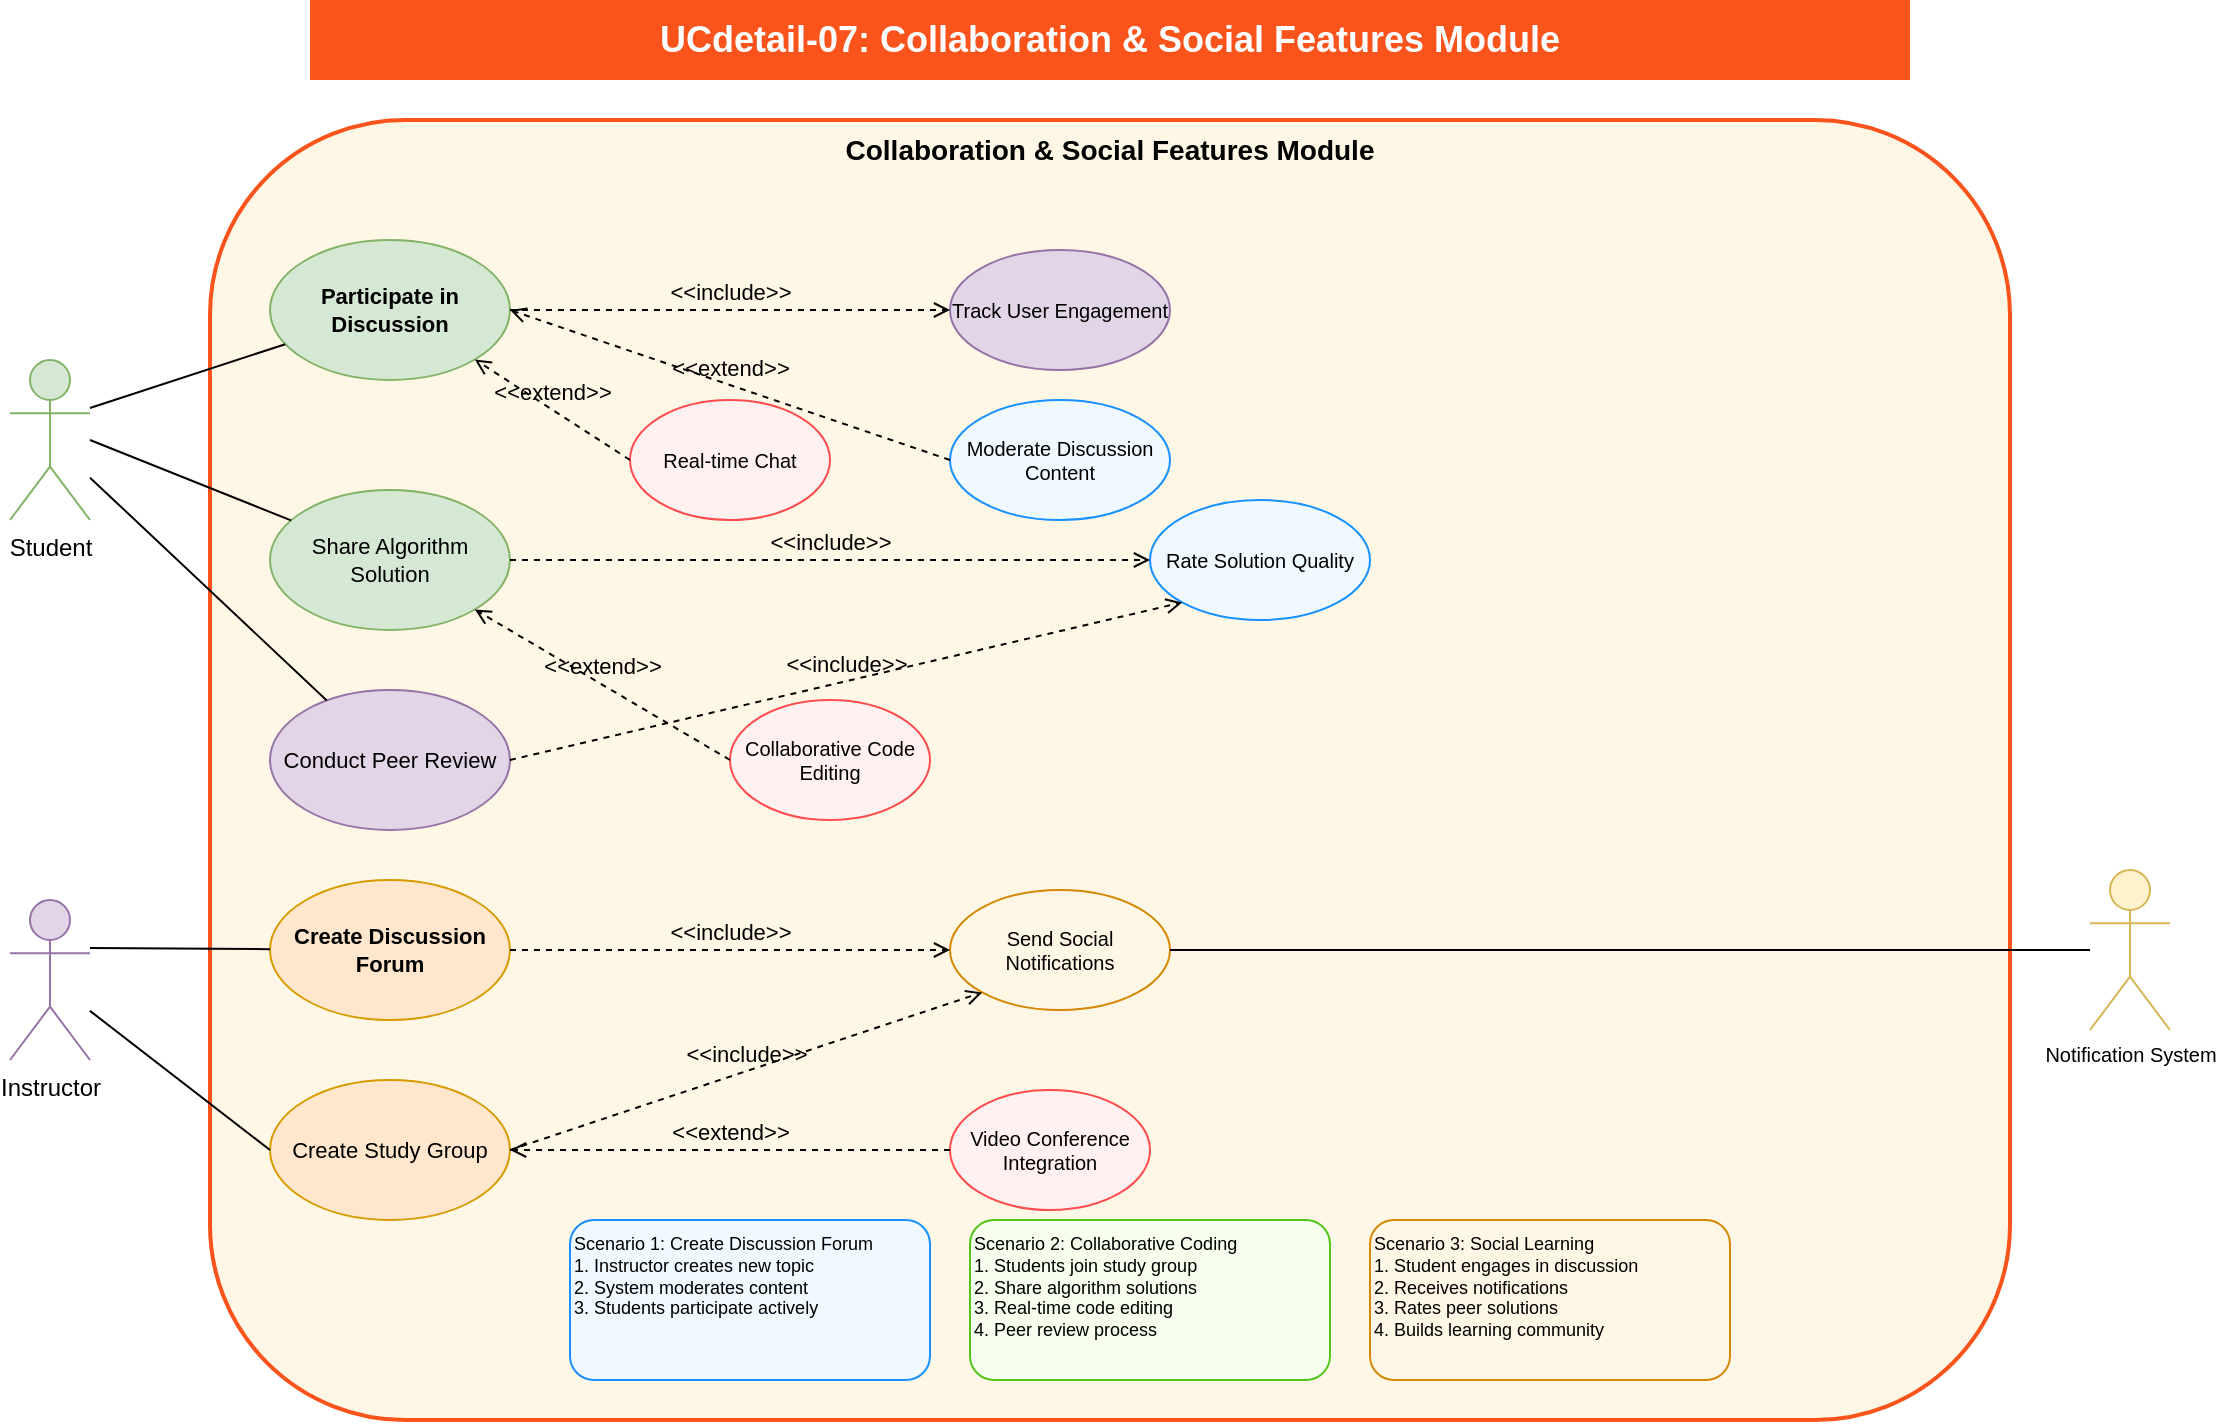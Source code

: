 <mxfile>
    <diagram name="UCdetail-07: Collaboration &amp; Social Features" id="ucdetail-07">
        <mxGraphModel dx="1176" dy="854" grid="1" gridSize="10" guides="1" tooltips="1" connect="1" arrows="1" fold="1" page="1" pageScale="1" pageWidth="1200" pageHeight="800" math="0" shadow="0">
            <root>
                <mxCell id="0"/>
                <mxCell id="1" parent="0"/>
                <mxCell id="title" value="UCdetail-07: Collaboration &amp; Social Features Module" style="text;html=1;align=center;verticalAlign=middle;whiteSpace=wrap;rounded=0;fontSize=18;fontStyle=1;fillColor=#fa541c;fontColor=#ffffff" parent="1" vertex="1">
                    <mxGeometry x="200" y="20" width="800" height="40" as="geometry"/>
                </mxCell>
                <mxCell id="system-boundary" value="Collaboration &amp; Social Features Module" style="rounded=1;whiteSpace=wrap;html=1;fontSize=14;fontStyle=1;fillColor=#fff7e6;strokeColor=#fa541c;strokeWidth=2;verticalAlign=top" parent="1" vertex="1">
                    <mxGeometry x="150" y="80" width="900" height="650" as="geometry"/>
                </mxCell>
                <mxCell id="student" value="Student" style="shape=umlActor;verticalLabelPosition=bottom;verticalAlign=top;html=1;outlineConnect=0;fontSize=12;fillColor=#d5e8d4;strokeColor=#82b366" parent="1" vertex="1">
                    <mxGeometry x="50" y="200" width="40" height="80" as="geometry"/>
                </mxCell>
                <mxCell id="instructor" value="Instructor" style="shape=umlActor;verticalLabelPosition=bottom;verticalAlign=top;html=1;outlineConnect=0;fontSize=12;fillColor=#e1d5e7;strokeColor=#9673a6" parent="1" vertex="1">
                    <mxGeometry x="50" y="470" width="40" height="80" as="geometry"/>
                </mxCell>
                <mxCell id="notification-system" value="Notification System" style="shape=umlActor;verticalLabelPosition=bottom;verticalAlign=top;html=1;outlineConnect=0;fontSize=10;fillColor=#fff2cc;strokeColor=#d6b656" parent="1" vertex="1">
                    <mxGeometry x="1090" y="455" width="40" height="80" as="geometry"/>
                </mxCell>
                <mxCell id="create-discussion" value="Create Discussion Forum" style="ellipse;whiteSpace=wrap;html=1;fontSize=11;fillColor=#ffe6cc;strokeColor=#d79b00;fontStyle=1" parent="1" vertex="1">
                    <mxGeometry x="180" y="460" width="120" height="70" as="geometry"/>
                </mxCell>
                <mxCell id="participate-discussion" value="Participate in Discussion" style="ellipse;whiteSpace=wrap;html=1;fontSize=11;fillColor=#d5e8d4;strokeColor=#82b366;fontStyle=1" parent="1" vertex="1">
                    <mxGeometry x="180" y="140" width="120" height="70" as="geometry"/>
                </mxCell>
                <mxCell id="share-solution" value="Share Algorithm Solution" style="ellipse;whiteSpace=wrap;html=1;fontSize=11;fillColor=#d5e8d4;strokeColor=#82b366" parent="1" vertex="1">
                    <mxGeometry x="180" y="265" width="120" height="70" as="geometry"/>
                </mxCell>
                <mxCell id="peer-review" value="Conduct Peer Review" style="ellipse;whiteSpace=wrap;html=1;fontSize=11;fillColor=#e1d5e7;strokeColor=#9673a6" parent="1" vertex="1">
                    <mxGeometry x="180" y="365" width="120" height="70" as="geometry"/>
                </mxCell>
                <mxCell id="create-study-group" value="Create Study Group" style="ellipse;whiteSpace=wrap;html=1;fontSize=11;fillColor=#ffe6cc;strokeColor=#d79b00" parent="1" vertex="1">
                    <mxGeometry x="180" y="560" width="120" height="70" as="geometry"/>
                </mxCell>
                <mxCell id="moderate-content" value="Moderate Discussion Content" style="ellipse;whiteSpace=wrap;html=1;fontSize=10;fillColor=#f0f9ff;strokeColor=#1890ff" parent="1" vertex="1">
                    <mxGeometry x="520" y="220" width="110" height="60" as="geometry"/>
                </mxCell>
                <mxCell id="rate-solution" value="Rate Solution Quality" style="ellipse;whiteSpace=wrap;html=1;fontSize=10;fillColor=#f0f9ff;strokeColor=#1890ff" parent="1" vertex="1">
                    <mxGeometry x="620" y="270" width="110" height="60" as="geometry"/>
                </mxCell>
                <mxCell id="send-notifications" value="Send Social Notifications" style="ellipse;whiteSpace=wrap;html=1;fontSize=10;fillColor=#fff7e6;strokeColor=#d48806" parent="1" vertex="1">
                    <mxGeometry x="520" y="465" width="110" height="60" as="geometry"/>
                </mxCell>
                <mxCell id="track-engagement" value="Track User Engagement" style="ellipse;whiteSpace=wrap;html=1;fontSize=10;fillColor=#e1d5e7;strokeColor=#9673a6" parent="1" vertex="1">
                    <mxGeometry x="520" y="145" width="110" height="60" as="geometry"/>
                </mxCell>
                <mxCell id="real-time-chat" value="Real-time Chat" style="ellipse;whiteSpace=wrap;html=1;fontSize=10;fillColor=#fff1f0;strokeColor=#ff4d4f" parent="1" vertex="1">
                    <mxGeometry x="360" y="220" width="100" height="60" as="geometry"/>
                </mxCell>
                <mxCell id="code-collaboration" value="Collaborative Code Editing" style="ellipse;whiteSpace=wrap;html=1;fontSize=10;fillColor=#fff1f0;strokeColor=#ff4d4f" parent="1" vertex="1">
                    <mxGeometry x="410" y="370" width="100" height="60" as="geometry"/>
                </mxCell>
                <mxCell id="video-conference" value="Video Conference Integration" style="ellipse;whiteSpace=wrap;html=1;fontSize=10;fillColor=#fff1f0;strokeColor=#ff4d4f" parent="1" vertex="1">
                    <mxGeometry x="520" y="565" width="100" height="60" as="geometry"/>
                </mxCell>
                <mxCell id="student-participate" value="" style="endArrow=none;html=1;rounded=0;fontSize=12;startSize=8;endSize=8;exitX=1;exitY=0.3;" parent="1" source="student" target="participate-discussion" edge="1">
                    <mxGeometry width="50" height="50" relative="1" as="geometry">
                        <mxPoint x="400" y="400" as="sourcePoint"/>
                        <mxPoint x="450" y="350" as="targetPoint"/>
                    </mxGeometry>
                </mxCell>
                <mxCell id="student-share" value="" style="endArrow=none;html=1;rounded=0;fontSize=12;startSize=8;endSize=8;exitX=1;exitY=0.5;" parent="1" source="student" target="share-solution" edge="1">
                    <mxGeometry width="50" height="50" relative="1" as="geometry">
                        <mxPoint x="400" y="400" as="sourcePoint"/>
                        <mxPoint x="450" y="350" as="targetPoint"/>
                    </mxGeometry>
                </mxCell>
                <mxCell id="instructor-create" value="" style="endArrow=none;html=1;rounded=0;fontSize=12;startSize=8;endSize=8;exitX=1;exitY=0.3;" parent="1" source="instructor" target="create-discussion" edge="1">
                    <mxGeometry width="50" height="50" relative="1" as="geometry">
                        <mxPoint x="400" y="400" as="sourcePoint"/>
                        <mxPoint x="450" y="350" as="targetPoint"/>
                    </mxGeometry>
                </mxCell>
                <mxCell id="instructor-review" value="" style="endArrow=none;html=1;rounded=0;fontSize=12;startSize=8;endSize=8;" parent="1" source="student" target="peer-review" edge="1">
                    <mxGeometry width="50" height="50" relative="1" as="geometry">
                        <mxPoint x="400" y="400" as="sourcePoint"/>
                        <mxPoint x="450" y="350" as="targetPoint"/>
                    </mxGeometry>
                </mxCell>
                <mxCell id="notification-connection" value="" style="endArrow=none;html=1;rounded=0;fontSize=12;startSize=8;endSize=8;exitX=0;exitY=0.5;" parent="1" source="notification-system" target="send-notifications" edge="1">
                    <mxGeometry width="50" height="50" relative="1" as="geometry">
                        <mxPoint x="400" y="400" as="sourcePoint"/>
                        <mxPoint x="450" y="350" as="targetPoint"/>
                    </mxGeometry>
                </mxCell>
                <mxCell id="scenario-discussion" value="Scenario 1: Create Discussion Forum&#xa;1. Instructor creates new topic&#xa;2. System moderates content&#xa;3. Students participate actively" style="rounded=1;whiteSpace=wrap;html=1;fontSize=9;align=left;verticalAlign=top;fillColor=#f0f9ff;strokeColor=#1890ff" parent="1" vertex="1">
                    <mxGeometry x="330" y="630" width="180" height="80" as="geometry"/>
                </mxCell>
                <mxCell id="scenario-collaboration" value="Scenario 2: Collaborative Coding&#xa;1. Students join study group&#xa;2. Share algorithm solutions&#xa;3. Real-time code editing&#xa;4. Peer review process" style="rounded=1;whiteSpace=wrap;html=1;fontSize=9;align=left;verticalAlign=top;fillColor=#f6ffed;strokeColor=#52c41a" parent="1" vertex="1">
                    <mxGeometry x="530" y="630" width="180" height="80" as="geometry"/>
                </mxCell>
                <mxCell id="scenario-social" value="Scenario 3: Social Learning&#xa;1. Student engages in discussion&#xa;2. Receives notifications&#xa;3. Rates peer solutions&#xa;4. Builds learning community" style="rounded=1;whiteSpace=wrap;html=1;fontSize=9;align=left;verticalAlign=top;fillColor=#fff7e6;strokeColor=#d48806" parent="1" vertex="1">
                    <mxGeometry x="730" y="630" width="180" height="80" as="geometry"/>
                </mxCell>
                <mxCell id="2" value="&amp;lt;&amp;lt;include&amp;gt;&amp;gt;" style="html=1;verticalAlign=bottom;labelBackgroundColor=none;endArrow=open;endFill=0;dashed=1;exitX=1;exitY=0.5;exitDx=0;exitDy=0;entryX=0;entryY=0.5;entryDx=0;entryDy=0;" edge="1" parent="1" source="create-discussion" target="send-notifications">
                    <mxGeometry width="160" relative="1" as="geometry">
                        <mxPoint x="380" y="360" as="sourcePoint"/>
                        <mxPoint x="540" y="360" as="targetPoint"/>
                    </mxGeometry>
                </mxCell>
                <mxCell id="3" value="&amp;lt;&amp;lt;include&amp;gt;&amp;gt;" style="html=1;verticalAlign=bottom;labelBackgroundColor=none;endArrow=open;endFill=0;dashed=1;exitX=1;exitY=0.5;exitDx=0;exitDy=0;entryX=0;entryY=0.5;entryDx=0;entryDy=0;" edge="1" parent="1" source="participate-discussion" target="track-engagement">
                    <mxGeometry width="160" relative="1" as="geometry">
                        <mxPoint x="310" y="435" as="sourcePoint"/>
                        <mxPoint x="610" y="435" as="targetPoint"/>
                    </mxGeometry>
                </mxCell>
                <mxCell id="4" value="&amp;lt;&amp;lt;extend&amp;gt;&amp;gt;" style="html=1;verticalAlign=bottom;labelBackgroundColor=none;endArrow=open;endFill=0;dashed=1;entryX=1;entryY=1;entryDx=0;entryDy=0;exitX=0;exitY=0.5;exitDx=0;exitDy=0;" edge="1" parent="1" source="real-time-chat" target="participate-discussion">
                    <mxGeometry width="160" relative="1" as="geometry">
                        <mxPoint x="460" y="360" as="sourcePoint"/>
                        <mxPoint x="620" y="360" as="targetPoint"/>
                    </mxGeometry>
                </mxCell>
                <mxCell id="5" value="&amp;lt;&amp;lt;include&amp;gt;&amp;gt;" style="html=1;verticalAlign=bottom;labelBackgroundColor=none;endArrow=open;endFill=0;dashed=1;exitX=1;exitY=0.5;exitDx=0;exitDy=0;entryX=0;entryY=0.5;entryDx=0;entryDy=0;" edge="1" parent="1" source="share-solution" target="rate-solution">
                    <mxGeometry width="160" relative="1" as="geometry">
                        <mxPoint x="310" y="185" as="sourcePoint"/>
                        <mxPoint x="530" y="185" as="targetPoint"/>
                    </mxGeometry>
                </mxCell>
                <mxCell id="6" value="&amp;lt;&amp;lt;include&amp;gt;&amp;gt;" style="html=1;verticalAlign=bottom;labelBackgroundColor=none;endArrow=open;endFill=0;dashed=1;exitX=1;exitY=0.5;exitDx=0;exitDy=0;entryX=0;entryY=1;entryDx=0;entryDy=0;" edge="1" parent="1" source="peer-review" target="rate-solution">
                    <mxGeometry width="160" relative="1" as="geometry">
                        <mxPoint x="310" y="310" as="sourcePoint"/>
                        <mxPoint x="530" y="310" as="targetPoint"/>
                    </mxGeometry>
                </mxCell>
                <mxCell id="7" value="&amp;lt;&amp;lt;extend&amp;gt;&amp;gt;" style="html=1;verticalAlign=bottom;labelBackgroundColor=none;endArrow=open;endFill=0;dashed=1;entryX=1;entryY=1;entryDx=0;entryDy=0;exitX=0;exitY=0.5;exitDx=0;exitDy=0;" edge="1" parent="1" source="code-collaboration" target="share-solution">
                    <mxGeometry width="160" relative="1" as="geometry">
                        <mxPoint x="420" y="240" as="sourcePoint"/>
                        <mxPoint x="293" y="209" as="targetPoint"/>
                    </mxGeometry>
                </mxCell>
                <mxCell id="8" value="" style="endArrow=none;html=1;rounded=0;fontSize=12;startSize=8;endSize=8;entryX=0;entryY=0.5;entryDx=0;entryDy=0;" edge="1" parent="1" source="instructor" target="create-study-group">
                    <mxGeometry width="50" height="50" relative="1" as="geometry">
                        <mxPoint x="100" y="504" as="sourcePoint"/>
                        <mxPoint x="190" y="505" as="targetPoint"/>
                    </mxGeometry>
                </mxCell>
                <mxCell id="10" value="&amp;lt;&amp;lt;include&amp;gt;&amp;gt;" style="html=1;verticalAlign=bottom;labelBackgroundColor=none;endArrow=open;endFill=0;dashed=1;exitX=1;exitY=0.5;exitDx=0;exitDy=0;entryX=0;entryY=1;entryDx=0;entryDy=0;" edge="1" parent="1" source="create-study-group" target="send-notifications">
                    <mxGeometry width="160" relative="1" as="geometry">
                        <mxPoint x="310" y="505" as="sourcePoint"/>
                        <mxPoint x="530" y="505" as="targetPoint"/>
                    </mxGeometry>
                </mxCell>
                <mxCell id="11" value="&amp;lt;&amp;lt;extend&amp;gt;&amp;gt;" style="html=1;verticalAlign=bottom;labelBackgroundColor=none;endArrow=open;endFill=0;dashed=1;entryX=1;entryY=0.5;entryDx=0;entryDy=0;exitX=0;exitY=0.5;exitDx=0;exitDy=0;" edge="1" parent="1" source="video-conference" target="create-study-group">
                    <mxGeometry width="160" relative="1" as="geometry">
                        <mxPoint x="420" y="410" as="sourcePoint"/>
                        <mxPoint x="293" y="334" as="targetPoint"/>
                    </mxGeometry>
                </mxCell>
                <mxCell id="12" value="&amp;lt;&amp;lt;extend&amp;gt;&amp;gt;" style="html=1;verticalAlign=bottom;labelBackgroundColor=none;endArrow=open;endFill=0;dashed=1;entryX=1;entryY=0.5;entryDx=0;entryDy=0;exitX=0;exitY=0.5;exitDx=0;exitDy=0;" edge="1" parent="1" source="moderate-content" target="participate-discussion">
                    <mxGeometry width="160" relative="1" as="geometry">
                        <mxPoint x="370" y="260" as="sourcePoint"/>
                        <mxPoint x="293" y="209" as="targetPoint"/>
                    </mxGeometry>
                </mxCell>
            </root>
        </mxGraphModel>
    </diagram>
</mxfile>